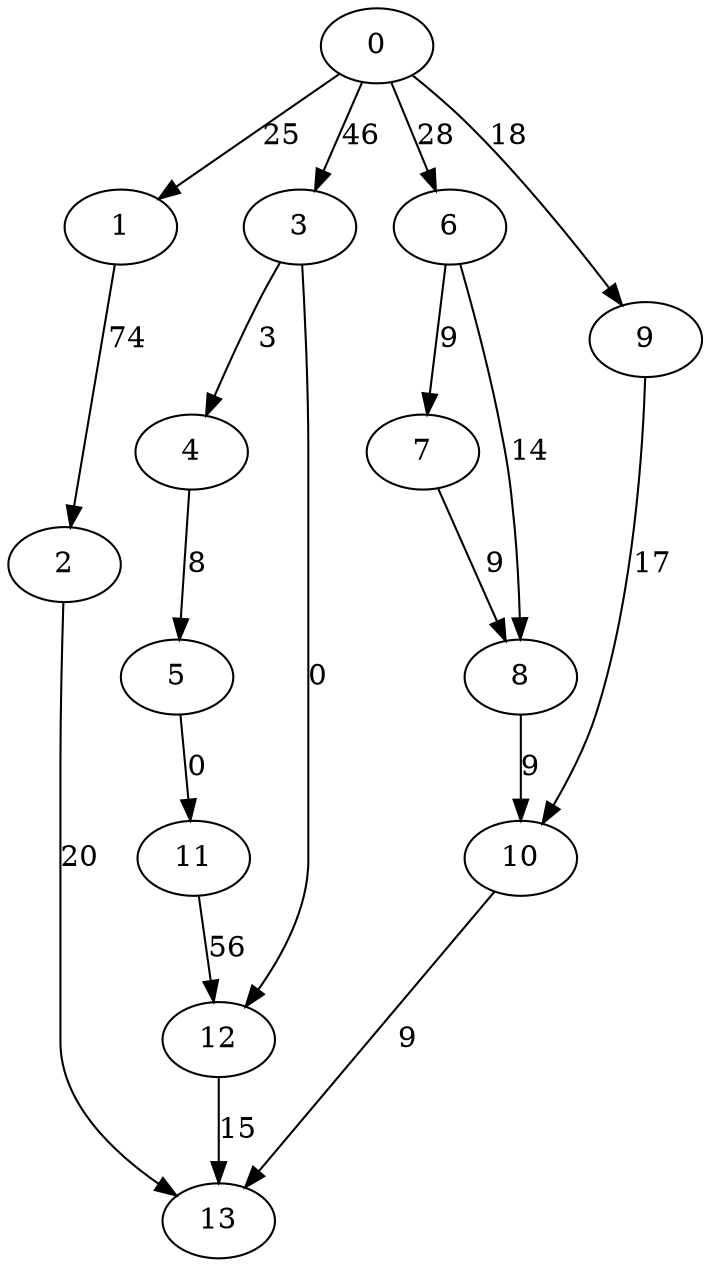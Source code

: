 digraph data2 {
0 -> 1 [ label = 25 ];
0 -> 3 [ label = 46 ];
0 -> 6 [ label = 28 ];
0 -> 9 [ label = 18 ];
1 -> 2 [ label = 74 ];
2 -> 13 [ label = 20 ];
3 -> 4 [ label = 3 ];
3 -> 12 [ label = 0 ];
4 -> 5 [ label = 8 ];
5 -> 11 [ label = 0 ];
6 -> 7 [ label = 9 ];
6 -> 8 [ label = 14 ];
7 -> 8 [ label = 9 ];
8 -> 10 [ label = 9 ];
9 -> 10 [ label = 17 ];
10 -> 13 [ label = 9 ];
11 -> 12 [ label = 56 ];
12 -> 13 [ label = 15 ];
 }

